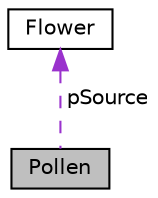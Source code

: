digraph "Pollen"
{
 // LATEX_PDF_SIZE
  edge [fontname="Helvetica",fontsize="10",labelfontname="Helvetica",labelfontsize="10"];
  node [fontname="Helvetica",fontsize="10",shape=record];
  Node1 [label="Pollen",height=0.2,width=0.4,color="black", fillcolor="grey75", style="filled", fontcolor="black",tooltip=" "];
  Node2 -> Node1 [dir="back",color="darkorchid3",fontsize="10",style="dashed",label=" pSource" ,fontname="Helvetica"];
  Node2 [label="Flower",height=0.2,width=0.4,color="black", fillcolor="white", style="filled",URL="$classFlower.html",tooltip=" "];
}
